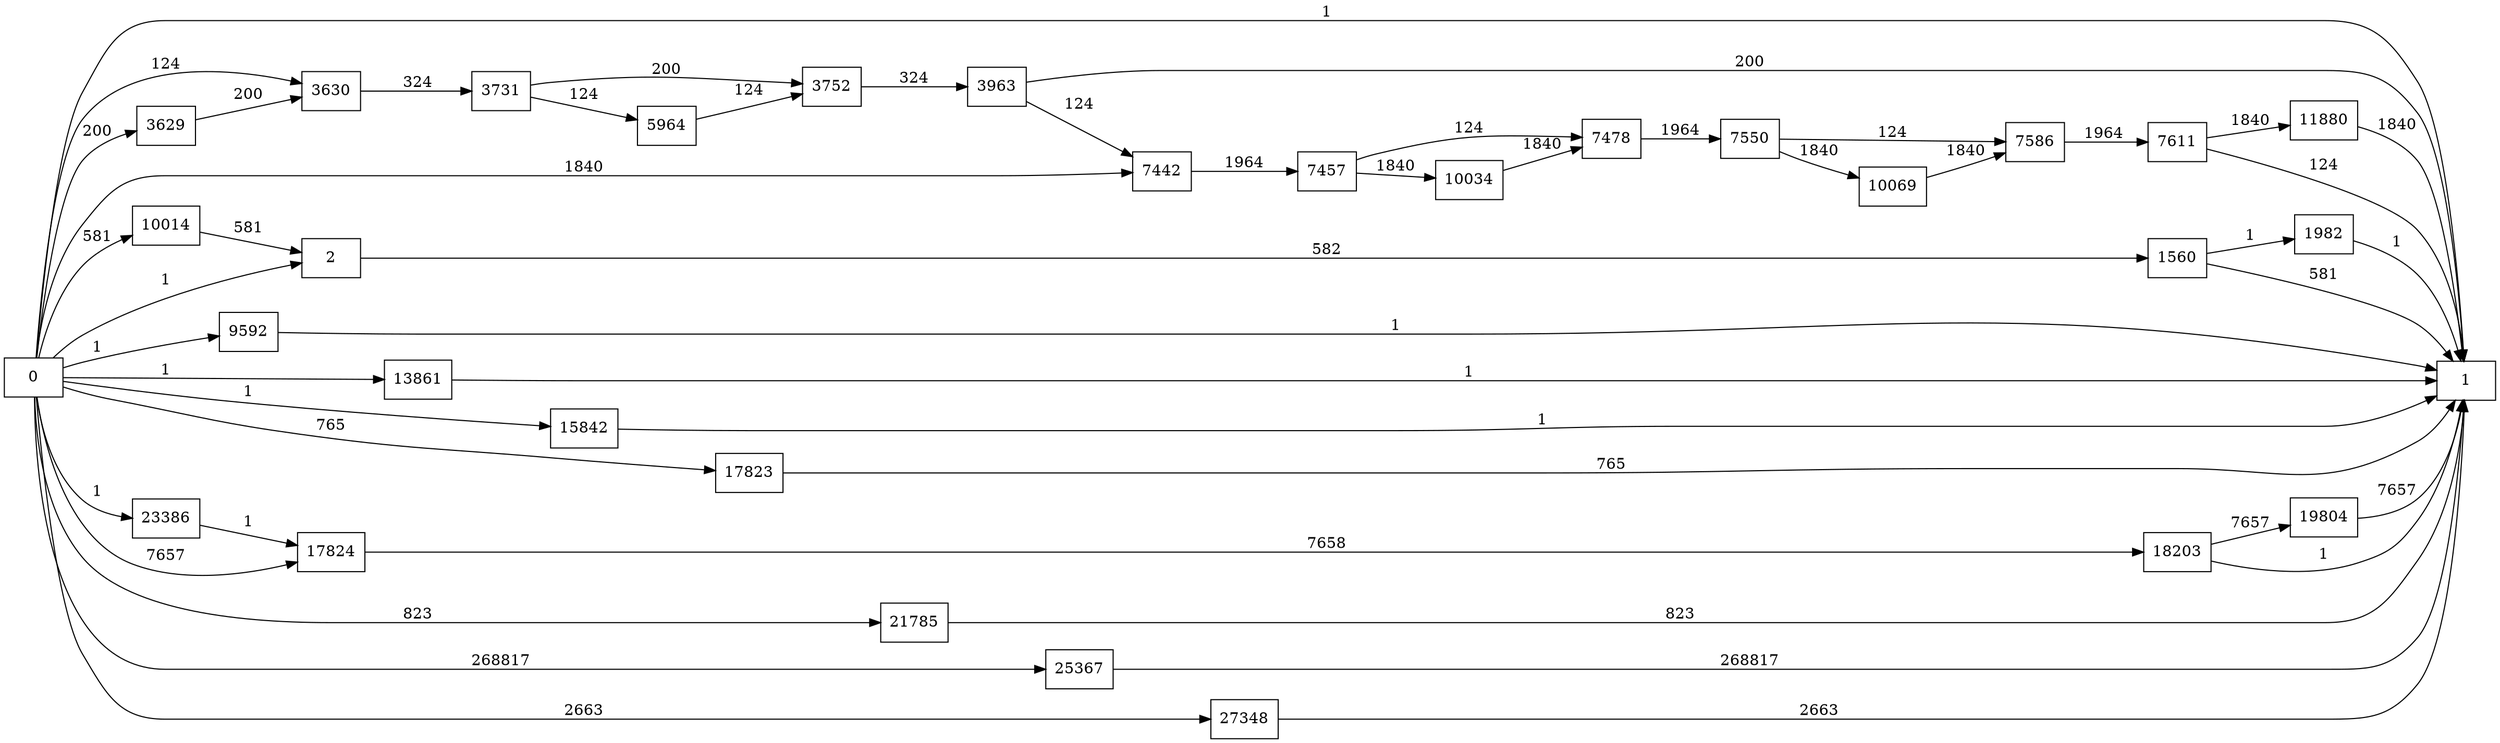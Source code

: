 digraph {
	graph [rankdir=LR]
	node [shape=rectangle]
	2 -> 1560 [label=582]
	1560 -> 1 [label=581]
	1560 -> 1982 [label=1]
	1982 -> 1 [label=1]
	3629 -> 3630 [label=200]
	3630 -> 3731 [label=324]
	3731 -> 3752 [label=200]
	3731 -> 5964 [label=124]
	3752 -> 3963 [label=324]
	3963 -> 1 [label=200]
	3963 -> 7442 [label=124]
	5964 -> 3752 [label=124]
	7442 -> 7457 [label=1964]
	7457 -> 7478 [label=124]
	7457 -> 10034 [label=1840]
	7478 -> 7550 [label=1964]
	7550 -> 7586 [label=124]
	7550 -> 10069 [label=1840]
	7586 -> 7611 [label=1964]
	7611 -> 1 [label=124]
	7611 -> 11880 [label=1840]
	9592 -> 1 [label=1]
	10014 -> 2 [label=581]
	10034 -> 7478 [label=1840]
	10069 -> 7586 [label=1840]
	11880 -> 1 [label=1840]
	13861 -> 1 [label=1]
	15842 -> 1 [label=1]
	17823 -> 1 [label=765]
	17824 -> 18203 [label=7658]
	18203 -> 1 [label=1]
	18203 -> 19804 [label=7657]
	19804 -> 1 [label=7657]
	21785 -> 1 [label=823]
	23386 -> 17824 [label=1]
	25367 -> 1 [label=268817]
	27348 -> 1 [label=2663]
	0 -> 2 [label=1]
	0 -> 3630 [label=124]
	0 -> 7442 [label=1840]
	0 -> 17824 [label=7657]
	0 -> 3629 [label=200]
	0 -> 1 [label=1]
	0 -> 9592 [label=1]
	0 -> 10014 [label=581]
	0 -> 13861 [label=1]
	0 -> 15842 [label=1]
	0 -> 17823 [label=765]
	0 -> 21785 [label=823]
	0 -> 23386 [label=1]
	0 -> 25367 [label=268817]
	0 -> 27348 [label=2663]
}

